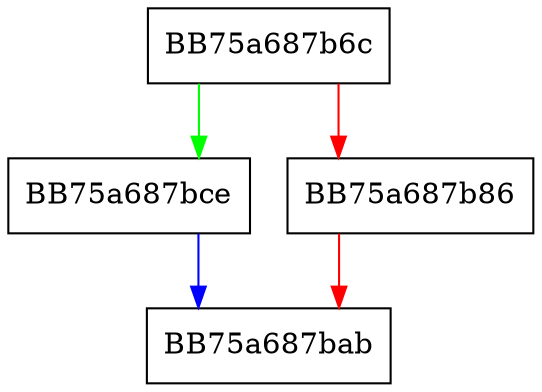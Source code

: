 digraph sqlite3RowidConstraint {
  node [shape="box"];
  graph [splines=ortho];
  BB75a687b6c -> BB75a687bce [color="green"];
  BB75a687b6c -> BB75a687b86 [color="red"];
  BB75a687b86 -> BB75a687bab [color="red"];
  BB75a687bce -> BB75a687bab [color="blue"];
}